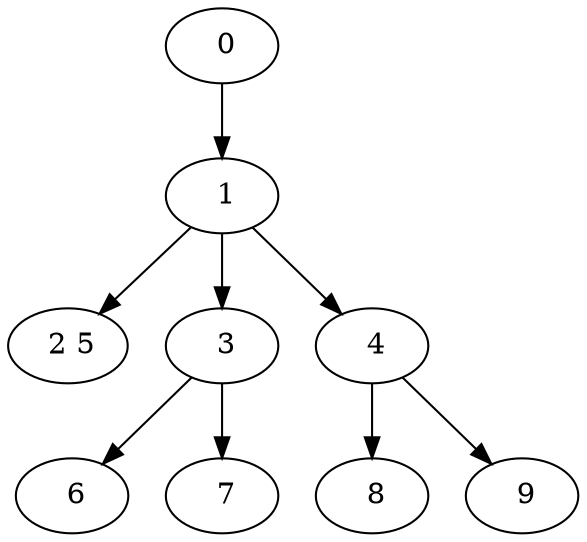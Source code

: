 digraph mytree {
" 0" -> " 1";
" 1" -> " 2 5";
" 1" -> " 3";
" 1" -> " 4";
" 2 5";
" 3" -> " 6";
" 3" -> " 7";
" 4" -> " 8";
" 4" -> " 9";
" 6";
" 7";
" 8";
" 9";
}
